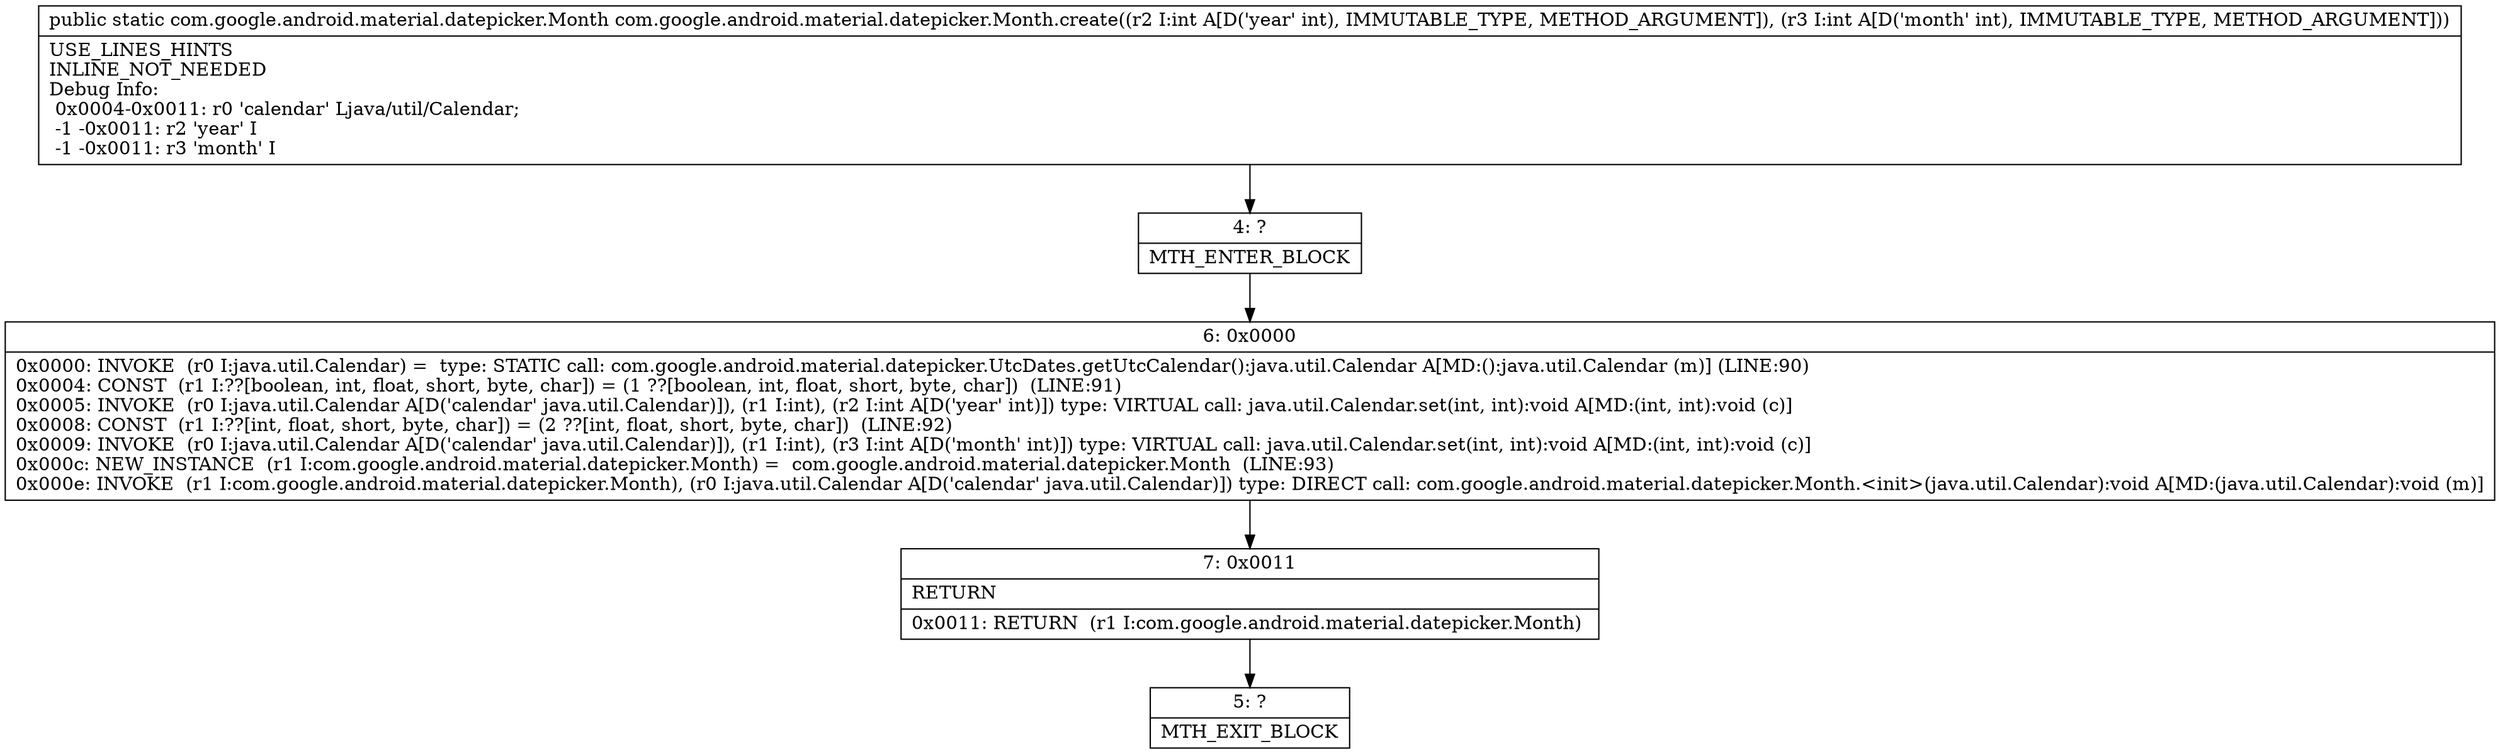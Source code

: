 digraph "CFG forcom.google.android.material.datepicker.Month.create(II)Lcom\/google\/android\/material\/datepicker\/Month;" {
Node_4 [shape=record,label="{4\:\ ?|MTH_ENTER_BLOCK\l}"];
Node_6 [shape=record,label="{6\:\ 0x0000|0x0000: INVOKE  (r0 I:java.util.Calendar) =  type: STATIC call: com.google.android.material.datepicker.UtcDates.getUtcCalendar():java.util.Calendar A[MD:():java.util.Calendar (m)] (LINE:90)\l0x0004: CONST  (r1 I:??[boolean, int, float, short, byte, char]) = (1 ??[boolean, int, float, short, byte, char])  (LINE:91)\l0x0005: INVOKE  (r0 I:java.util.Calendar A[D('calendar' java.util.Calendar)]), (r1 I:int), (r2 I:int A[D('year' int)]) type: VIRTUAL call: java.util.Calendar.set(int, int):void A[MD:(int, int):void (c)]\l0x0008: CONST  (r1 I:??[int, float, short, byte, char]) = (2 ??[int, float, short, byte, char])  (LINE:92)\l0x0009: INVOKE  (r0 I:java.util.Calendar A[D('calendar' java.util.Calendar)]), (r1 I:int), (r3 I:int A[D('month' int)]) type: VIRTUAL call: java.util.Calendar.set(int, int):void A[MD:(int, int):void (c)]\l0x000c: NEW_INSTANCE  (r1 I:com.google.android.material.datepicker.Month) =  com.google.android.material.datepicker.Month  (LINE:93)\l0x000e: INVOKE  (r1 I:com.google.android.material.datepicker.Month), (r0 I:java.util.Calendar A[D('calendar' java.util.Calendar)]) type: DIRECT call: com.google.android.material.datepicker.Month.\<init\>(java.util.Calendar):void A[MD:(java.util.Calendar):void (m)]\l}"];
Node_7 [shape=record,label="{7\:\ 0x0011|RETURN\l|0x0011: RETURN  (r1 I:com.google.android.material.datepicker.Month) \l}"];
Node_5 [shape=record,label="{5\:\ ?|MTH_EXIT_BLOCK\l}"];
MethodNode[shape=record,label="{public static com.google.android.material.datepicker.Month com.google.android.material.datepicker.Month.create((r2 I:int A[D('year' int), IMMUTABLE_TYPE, METHOD_ARGUMENT]), (r3 I:int A[D('month' int), IMMUTABLE_TYPE, METHOD_ARGUMENT]))  | USE_LINES_HINTS\lINLINE_NOT_NEEDED\lDebug Info:\l  0x0004\-0x0011: r0 'calendar' Ljava\/util\/Calendar;\l  \-1 \-0x0011: r2 'year' I\l  \-1 \-0x0011: r3 'month' I\l}"];
MethodNode -> Node_4;Node_4 -> Node_6;
Node_6 -> Node_7;
Node_7 -> Node_5;
}

